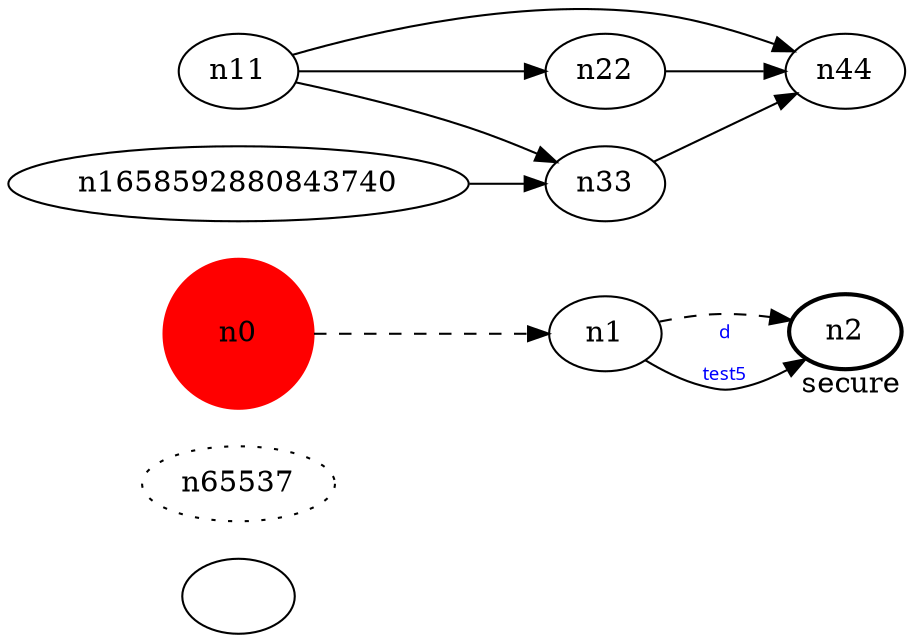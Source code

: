 digraph test5 {
	rankdir=LR;
	fontcolor=blue; 󠁱/* c0; c1; c0 -- c1 */
	n65537 [style=dotted, fillcolor="#123456"][style=dotted, fillcolor="#170141183460469231731687303715884229184"]; // c2; c3; c2 -- c1
	n0 [height=1, width=1, color=red, style=filled];
	n2 [style=bold, xlabel="secure"];
	n0 -> n1 -> n2[style=dashed];
	n1 -> n2 [fontname="comic sans", label="d\n\l\G", fontcolor=blue, fontsize=9];
	n11 -> n22;
	n11 -> n33;
	n11 -> n44;
	n1658592880843740 -> n33;
	n22 -> n44;
	n33 -> n44;
}
